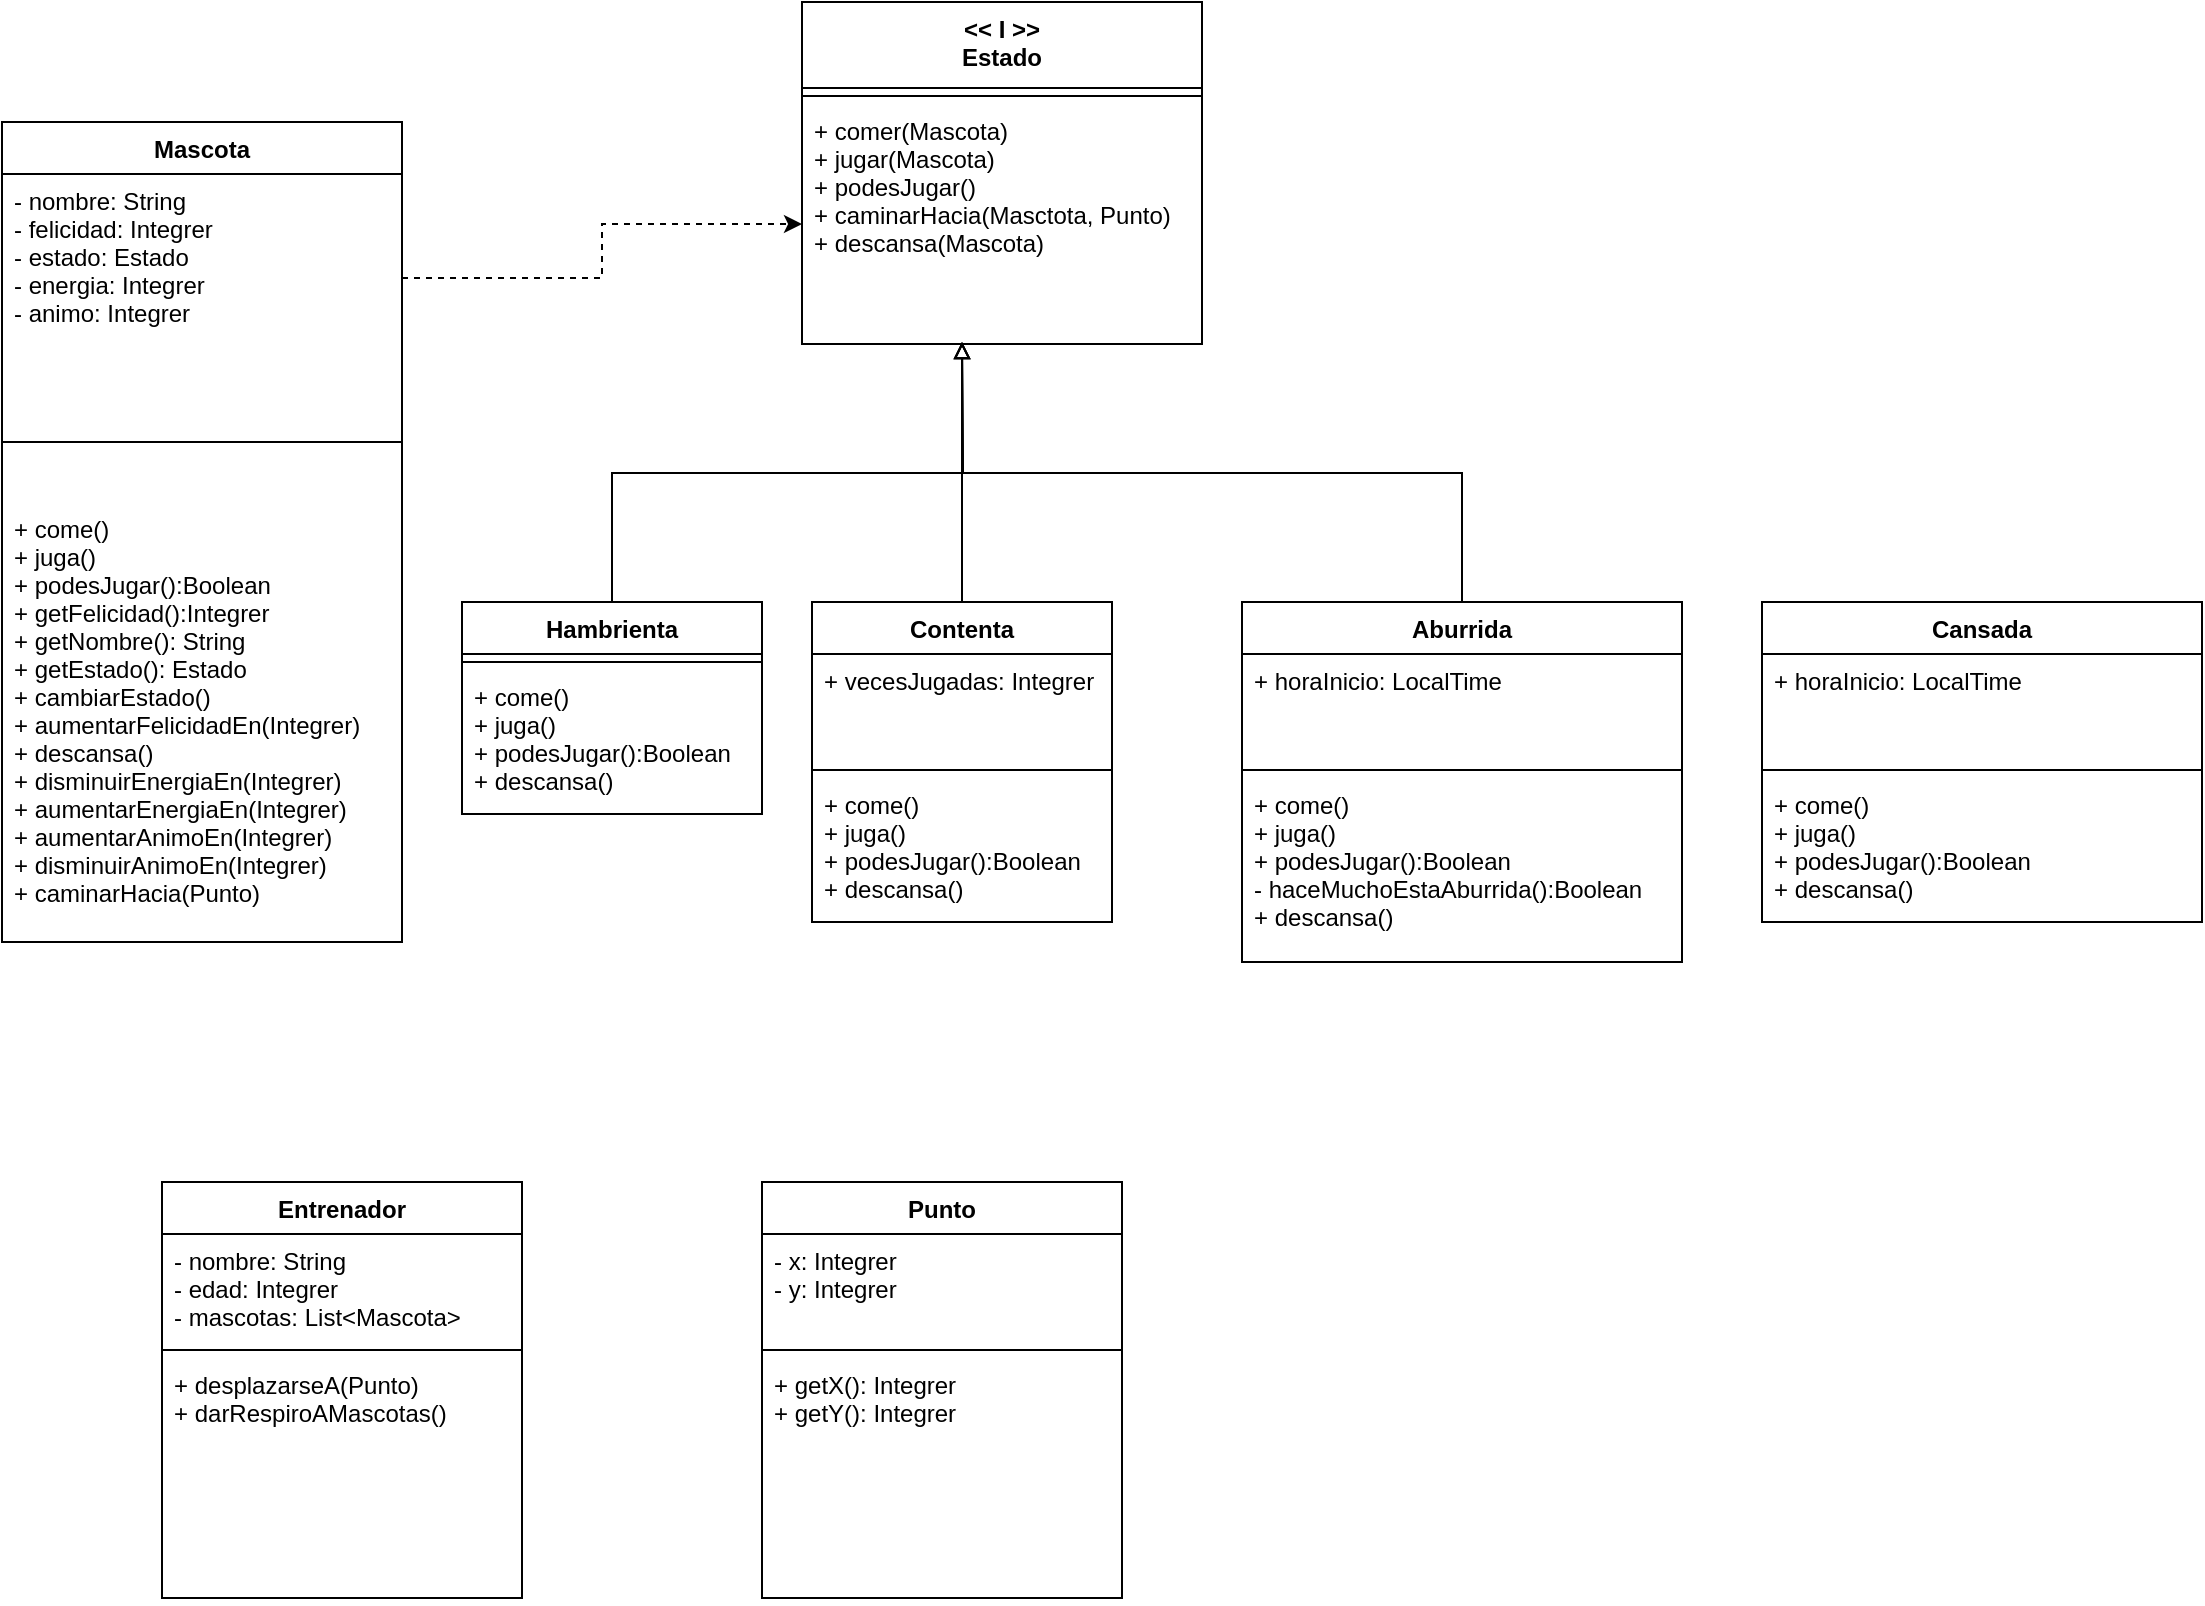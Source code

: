 <mxfile version="12.9.13" type="device"><diagram name="Page-1" id="9f46799a-70d6-7492-0946-bef42562c5a5"><mxGraphModel dx="701" dy="813" grid="1" gridSize="10" guides="1" tooltips="1" connect="1" arrows="1" fold="1" page="1" pageScale="1" pageWidth="1100" pageHeight="850" background="#ffffff" math="0" shadow="0"><root><mxCell id="0"/><mxCell id="1" parent="0"/><mxCell id="CaBQTG2TXkmVwjgflJUq-14" style="edgeStyle=orthogonalEdgeStyle;rounded=0;orthogonalLoop=1;jettySize=auto;html=1;exitX=1;exitY=0.5;exitDx=0;exitDy=0;dashed=1;endArrow=classic;endFill=1;" edge="1" parent="1" source="CaBQTG2TXkmVwjgflJUq-2" target="CaBQTG2TXkmVwjgflJUq-12"><mxGeometry relative="1" as="geometry"/></mxCell><mxCell id="CaBQTG2TXkmVwjgflJUq-1" value="Mascota" style="swimlane;fontStyle=1;align=center;verticalAlign=top;childLayout=stackLayout;horizontal=1;startSize=26;horizontalStack=0;resizeParent=1;resizeParentMax=0;resizeLast=0;collapsible=1;marginBottom=0;" vertex="1" parent="1"><mxGeometry x="200" y="160" width="200" height="410" as="geometry"/></mxCell><mxCell id="CaBQTG2TXkmVwjgflJUq-2" value="- nombre: String&#10;- felicidad: Integrer&#10;- estado: Estado&#10;- energia: Integrer&#10;- animo: Integrer" style="text;strokeColor=none;fillColor=none;align=left;verticalAlign=top;spacingLeft=4;spacingRight=4;overflow=hidden;rotatable=0;points=[[0,0.5],[1,0.5]];portConstraint=eastwest;" vertex="1" parent="CaBQTG2TXkmVwjgflJUq-1"><mxGeometry y="26" width="200" height="104" as="geometry"/></mxCell><mxCell id="CaBQTG2TXkmVwjgflJUq-3" value="" style="line;strokeWidth=1;fillColor=none;align=left;verticalAlign=middle;spacingTop=-1;spacingLeft=3;spacingRight=3;rotatable=0;labelPosition=right;points=[];portConstraint=eastwest;" vertex="1" parent="CaBQTG2TXkmVwjgflJUq-1"><mxGeometry y="130" width="200" height="60" as="geometry"/></mxCell><mxCell id="CaBQTG2TXkmVwjgflJUq-4" value="+ come()&#10;+ juga()&#10;+ podesJugar():Boolean&#10;+ getFelicidad():Integrer&#10;+ getNombre(): String&#10;+ getEstado(): Estado&#10;+ cambiarEstado()&#10;+ aumentarFelicidadEn(Integrer)&#10;+ descansa()&#10;+ disminuirEnergiaEn(Integrer)&#10;+ aumentarEnergiaEn(Integrer)&#10;+ aumentarAnimoEn(Integrer)&#10;+ disminuirAnimoEn(Integrer)&#10;+ caminarHacia(Punto)&#10;" style="text;strokeColor=none;fillColor=none;align=left;verticalAlign=top;spacingLeft=4;spacingRight=4;overflow=hidden;rotatable=0;points=[[0,0.5],[1,0.5]];portConstraint=eastwest;" vertex="1" parent="CaBQTG2TXkmVwjgflJUq-1"><mxGeometry y="190" width="200" height="220" as="geometry"/></mxCell><mxCell id="CaBQTG2TXkmVwjgflJUq-27" style="edgeStyle=orthogonalEdgeStyle;rounded=0;orthogonalLoop=1;jettySize=auto;html=1;endArrow=block;endFill=0;exitX=0.5;exitY=0;exitDx=0;exitDy=0;" edge="1" parent="1" source="CaBQTG2TXkmVwjgflJUq-57"><mxGeometry relative="1" as="geometry"><mxPoint x="680" y="270" as="targetPoint"/><mxPoint x="460" y="350" as="sourcePoint"/></mxGeometry></mxCell><mxCell id="CaBQTG2TXkmVwjgflJUq-28" style="edgeStyle=orthogonalEdgeStyle;rounded=0;orthogonalLoop=1;jettySize=auto;html=1;exitX=0.5;exitY=0;exitDx=0;exitDy=0;endArrow=block;endFill=0;" edge="1" parent="1" source="CaBQTG2TXkmVwjgflJUq-37"><mxGeometry relative="1" as="geometry"><mxPoint x="680" y="270" as="targetPoint"/><mxPoint x="880" y="400" as="sourcePoint"/></mxGeometry></mxCell><mxCell id="CaBQTG2TXkmVwjgflJUq-37" value="Aburrida" style="swimlane;fontStyle=1;align=center;verticalAlign=top;childLayout=stackLayout;horizontal=1;startSize=26;horizontalStack=0;resizeParent=1;resizeParentMax=0;resizeLast=0;collapsible=1;marginBottom=0;" vertex="1" parent="1"><mxGeometry x="820" y="400" width="220" height="180" as="geometry"/></mxCell><mxCell id="CaBQTG2TXkmVwjgflJUq-38" value="+ horaInicio: LocalTime" style="text;strokeColor=none;fillColor=none;align=left;verticalAlign=top;spacingLeft=4;spacingRight=4;overflow=hidden;rotatable=0;points=[[0,0.5],[1,0.5]];portConstraint=eastwest;" vertex="1" parent="CaBQTG2TXkmVwjgflJUq-37"><mxGeometry y="26" width="220" height="54" as="geometry"/></mxCell><mxCell id="CaBQTG2TXkmVwjgflJUq-39" value="" style="line;strokeWidth=1;fillColor=none;align=left;verticalAlign=middle;spacingTop=-1;spacingLeft=3;spacingRight=3;rotatable=0;labelPosition=right;points=[];portConstraint=eastwest;" vertex="1" parent="CaBQTG2TXkmVwjgflJUq-37"><mxGeometry y="80" width="220" height="8" as="geometry"/></mxCell><mxCell id="CaBQTG2TXkmVwjgflJUq-40" value="+ come()&#10;+ juga()&#10;+ podesJugar():Boolean&#10;- haceMuchoEstaAburrida():Boolean&#10;+ descansa()" style="text;strokeColor=none;fillColor=none;align=left;verticalAlign=top;spacingLeft=4;spacingRight=4;overflow=hidden;rotatable=0;points=[[0,0.5],[1,0.5]];portConstraint=eastwest;" vertex="1" parent="CaBQTG2TXkmVwjgflJUq-37"><mxGeometry y="88" width="220" height="92" as="geometry"/></mxCell><mxCell id="CaBQTG2TXkmVwjgflJUq-41" value="Entrenador" style="swimlane;fontStyle=1;align=center;verticalAlign=top;childLayout=stackLayout;horizontal=1;startSize=26;horizontalStack=0;resizeParent=1;resizeParentMax=0;resizeLast=0;collapsible=1;marginBottom=0;" vertex="1" parent="1"><mxGeometry x="280" y="690" width="180" height="208" as="geometry"/></mxCell><mxCell id="CaBQTG2TXkmVwjgflJUq-42" value="- nombre: String&#10;- edad: Integrer&#10;- mascotas: List&lt;Mascota&gt;" style="text;strokeColor=none;fillColor=none;align=left;verticalAlign=top;spacingLeft=4;spacingRight=4;overflow=hidden;rotatable=0;points=[[0,0.5],[1,0.5]];portConstraint=eastwest;" vertex="1" parent="CaBQTG2TXkmVwjgflJUq-41"><mxGeometry y="26" width="180" height="54" as="geometry"/></mxCell><mxCell id="CaBQTG2TXkmVwjgflJUq-43" value="" style="line;strokeWidth=1;fillColor=none;align=left;verticalAlign=middle;spacingTop=-1;spacingLeft=3;spacingRight=3;rotatable=0;labelPosition=right;points=[];portConstraint=eastwest;" vertex="1" parent="CaBQTG2TXkmVwjgflJUq-41"><mxGeometry y="80" width="180" height="8" as="geometry"/></mxCell><mxCell id="CaBQTG2TXkmVwjgflJUq-44" value="+ desplazarseA(Punto)&#10;+ darRespiroAMascotas()" style="text;strokeColor=none;fillColor=none;align=left;verticalAlign=top;spacingLeft=4;spacingRight=4;overflow=hidden;rotatable=0;points=[[0,0.5],[1,0.5]];portConstraint=eastwest;" vertex="1" parent="CaBQTG2TXkmVwjgflJUq-41"><mxGeometry y="88" width="180" height="120" as="geometry"/></mxCell><mxCell id="CaBQTG2TXkmVwjgflJUq-45" value="Punto" style="swimlane;fontStyle=1;align=center;verticalAlign=top;childLayout=stackLayout;horizontal=1;startSize=26;horizontalStack=0;resizeParent=1;resizeParentMax=0;resizeLast=0;collapsible=1;marginBottom=0;" vertex="1" parent="1"><mxGeometry x="580" y="690" width="180" height="208" as="geometry"/></mxCell><mxCell id="CaBQTG2TXkmVwjgflJUq-46" value="- x: Integrer&#10;- y: Integrer" style="text;strokeColor=none;fillColor=none;align=left;verticalAlign=top;spacingLeft=4;spacingRight=4;overflow=hidden;rotatable=0;points=[[0,0.5],[1,0.5]];portConstraint=eastwest;" vertex="1" parent="CaBQTG2TXkmVwjgflJUq-45"><mxGeometry y="26" width="180" height="54" as="geometry"/></mxCell><mxCell id="CaBQTG2TXkmVwjgflJUq-47" value="" style="line;strokeWidth=1;fillColor=none;align=left;verticalAlign=middle;spacingTop=-1;spacingLeft=3;spacingRight=3;rotatable=0;labelPosition=right;points=[];portConstraint=eastwest;" vertex="1" parent="CaBQTG2TXkmVwjgflJUq-45"><mxGeometry y="80" width="180" height="8" as="geometry"/></mxCell><mxCell id="CaBQTG2TXkmVwjgflJUq-48" value="+ getX(): Integrer&#10;+ getY(): Integrer" style="text;strokeColor=none;fillColor=none;align=left;verticalAlign=top;spacingLeft=4;spacingRight=4;overflow=hidden;rotatable=0;points=[[0,0.5],[1,0.5]];portConstraint=eastwest;" vertex="1" parent="CaBQTG2TXkmVwjgflJUq-45"><mxGeometry y="88" width="180" height="120" as="geometry"/></mxCell><mxCell id="CaBQTG2TXkmVwjgflJUq-9" value="&lt;&lt; I &gt;&gt;&#10;Estado" style="swimlane;fontStyle=1;align=center;verticalAlign=top;childLayout=stackLayout;horizontal=1;startSize=43;horizontalStack=0;resizeParent=1;resizeParentMax=0;resizeLast=0;collapsible=1;marginBottom=0;" vertex="1" parent="1"><mxGeometry x="600" y="100" width="200" height="171" as="geometry"/></mxCell><mxCell id="CaBQTG2TXkmVwjgflJUq-11" value="" style="line;strokeWidth=1;fillColor=none;align=left;verticalAlign=middle;spacingTop=-1;spacingLeft=3;spacingRight=3;rotatable=0;labelPosition=right;points=[];portConstraint=eastwest;" vertex="1" parent="CaBQTG2TXkmVwjgflJUq-9"><mxGeometry y="43" width="200" height="8" as="geometry"/></mxCell><mxCell id="CaBQTG2TXkmVwjgflJUq-12" value="+ comer(Mascota)&#10;+ jugar(Mascota)&#10;+ podesJugar()&#10;+ caminarHacia(Masctota, Punto)&#10;+ descansa(Mascota)" style="text;strokeColor=none;fillColor=none;align=left;verticalAlign=top;spacingLeft=4;spacingRight=4;overflow=hidden;rotatable=0;points=[[0,0.5],[1,0.5]];portConstraint=eastwest;" vertex="1" parent="CaBQTG2TXkmVwjgflJUq-9"><mxGeometry y="51" width="200" height="120" as="geometry"/></mxCell><mxCell id="CaBQTG2TXkmVwjgflJUq-62" style="edgeStyle=orthogonalEdgeStyle;rounded=0;orthogonalLoop=1;jettySize=auto;html=1;exitX=0.5;exitY=0;exitDx=0;exitDy=0;endArrow=block;endFill=0;" edge="1" parent="1" source="CaBQTG2TXkmVwjgflJUq-53"><mxGeometry relative="1" as="geometry"><mxPoint x="680" y="270" as="targetPoint"/></mxGeometry></mxCell><mxCell id="CaBQTG2TXkmVwjgflJUq-53" value="Contenta" style="swimlane;fontStyle=1;align=center;verticalAlign=top;childLayout=stackLayout;horizontal=1;startSize=26;horizontalStack=0;resizeParent=1;resizeParentMax=0;resizeLast=0;collapsible=1;marginBottom=0;" vertex="1" parent="1"><mxGeometry x="605" y="400" width="150" height="160" as="geometry"/></mxCell><mxCell id="CaBQTG2TXkmVwjgflJUq-54" value="+ vecesJugadas: Integrer" style="text;strokeColor=none;fillColor=none;align=left;verticalAlign=top;spacingLeft=4;spacingRight=4;overflow=hidden;rotatable=0;points=[[0,0.5],[1,0.5]];portConstraint=eastwest;" vertex="1" parent="CaBQTG2TXkmVwjgflJUq-53"><mxGeometry y="26" width="150" height="54" as="geometry"/></mxCell><mxCell id="CaBQTG2TXkmVwjgflJUq-55" value="" style="line;strokeWidth=1;fillColor=none;align=left;verticalAlign=middle;spacingTop=-1;spacingLeft=3;spacingRight=3;rotatable=0;labelPosition=right;points=[];portConstraint=eastwest;" vertex="1" parent="CaBQTG2TXkmVwjgflJUq-53"><mxGeometry y="80" width="150" height="8" as="geometry"/></mxCell><mxCell id="CaBQTG2TXkmVwjgflJUq-56" value="+ come()&#10;+ juga()&#10;+ podesJugar():Boolean&#10;+ descansa()" style="text;strokeColor=none;fillColor=none;align=left;verticalAlign=top;spacingLeft=4;spacingRight=4;overflow=hidden;rotatable=0;points=[[0,0.5],[1,0.5]];portConstraint=eastwest;" vertex="1" parent="CaBQTG2TXkmVwjgflJUq-53"><mxGeometry y="88" width="150" height="72" as="geometry"/></mxCell><mxCell id="CaBQTG2TXkmVwjgflJUq-57" value="Hambrienta" style="swimlane;fontStyle=1;align=center;verticalAlign=top;childLayout=stackLayout;horizontal=1;startSize=26;horizontalStack=0;resizeParent=1;resizeParentMax=0;resizeLast=0;collapsible=1;marginBottom=0;" vertex="1" parent="1"><mxGeometry x="430" y="400" width="150" height="106" as="geometry"/></mxCell><mxCell id="CaBQTG2TXkmVwjgflJUq-59" value="" style="line;strokeWidth=1;fillColor=none;align=left;verticalAlign=middle;spacingTop=-1;spacingLeft=3;spacingRight=3;rotatable=0;labelPosition=right;points=[];portConstraint=eastwest;" vertex="1" parent="CaBQTG2TXkmVwjgflJUq-57"><mxGeometry y="26" width="150" height="8" as="geometry"/></mxCell><mxCell id="CaBQTG2TXkmVwjgflJUq-60" value="+ come()&#10;+ juga()&#10;+ podesJugar():Boolean&#10;+ descansa()" style="text;strokeColor=none;fillColor=none;align=left;verticalAlign=top;spacingLeft=4;spacingRight=4;overflow=hidden;rotatable=0;points=[[0,0.5],[1,0.5]];portConstraint=eastwest;" vertex="1" parent="CaBQTG2TXkmVwjgflJUq-57"><mxGeometry y="34" width="150" height="72" as="geometry"/></mxCell><mxCell id="CaBQTG2TXkmVwjgflJUq-63" value="Cansada" style="swimlane;fontStyle=1;align=center;verticalAlign=top;childLayout=stackLayout;horizontal=1;startSize=26;horizontalStack=0;resizeParent=1;resizeParentMax=0;resizeLast=0;collapsible=1;marginBottom=0;" vertex="1" parent="1"><mxGeometry x="1080" y="400" width="220" height="160" as="geometry"/></mxCell><mxCell id="CaBQTG2TXkmVwjgflJUq-64" value="+ horaInicio: LocalTime" style="text;strokeColor=none;fillColor=none;align=left;verticalAlign=top;spacingLeft=4;spacingRight=4;overflow=hidden;rotatable=0;points=[[0,0.5],[1,0.5]];portConstraint=eastwest;" vertex="1" parent="CaBQTG2TXkmVwjgflJUq-63"><mxGeometry y="26" width="220" height="54" as="geometry"/></mxCell><mxCell id="CaBQTG2TXkmVwjgflJUq-65" value="" style="line;strokeWidth=1;fillColor=none;align=left;verticalAlign=middle;spacingTop=-1;spacingLeft=3;spacingRight=3;rotatable=0;labelPosition=right;points=[];portConstraint=eastwest;" vertex="1" parent="CaBQTG2TXkmVwjgflJUq-63"><mxGeometry y="80" width="220" height="8" as="geometry"/></mxCell><mxCell id="CaBQTG2TXkmVwjgflJUq-66" value="+ come()&#10;+ juga()&#10;+ podesJugar():Boolean&#10;+ descansa()" style="text;strokeColor=none;fillColor=none;align=left;verticalAlign=top;spacingLeft=4;spacingRight=4;overflow=hidden;rotatable=0;points=[[0,0.5],[1,0.5]];portConstraint=eastwest;" vertex="1" parent="CaBQTG2TXkmVwjgflJUq-63"><mxGeometry y="88" width="220" height="72" as="geometry"/></mxCell></root></mxGraphModel></diagram></mxfile>